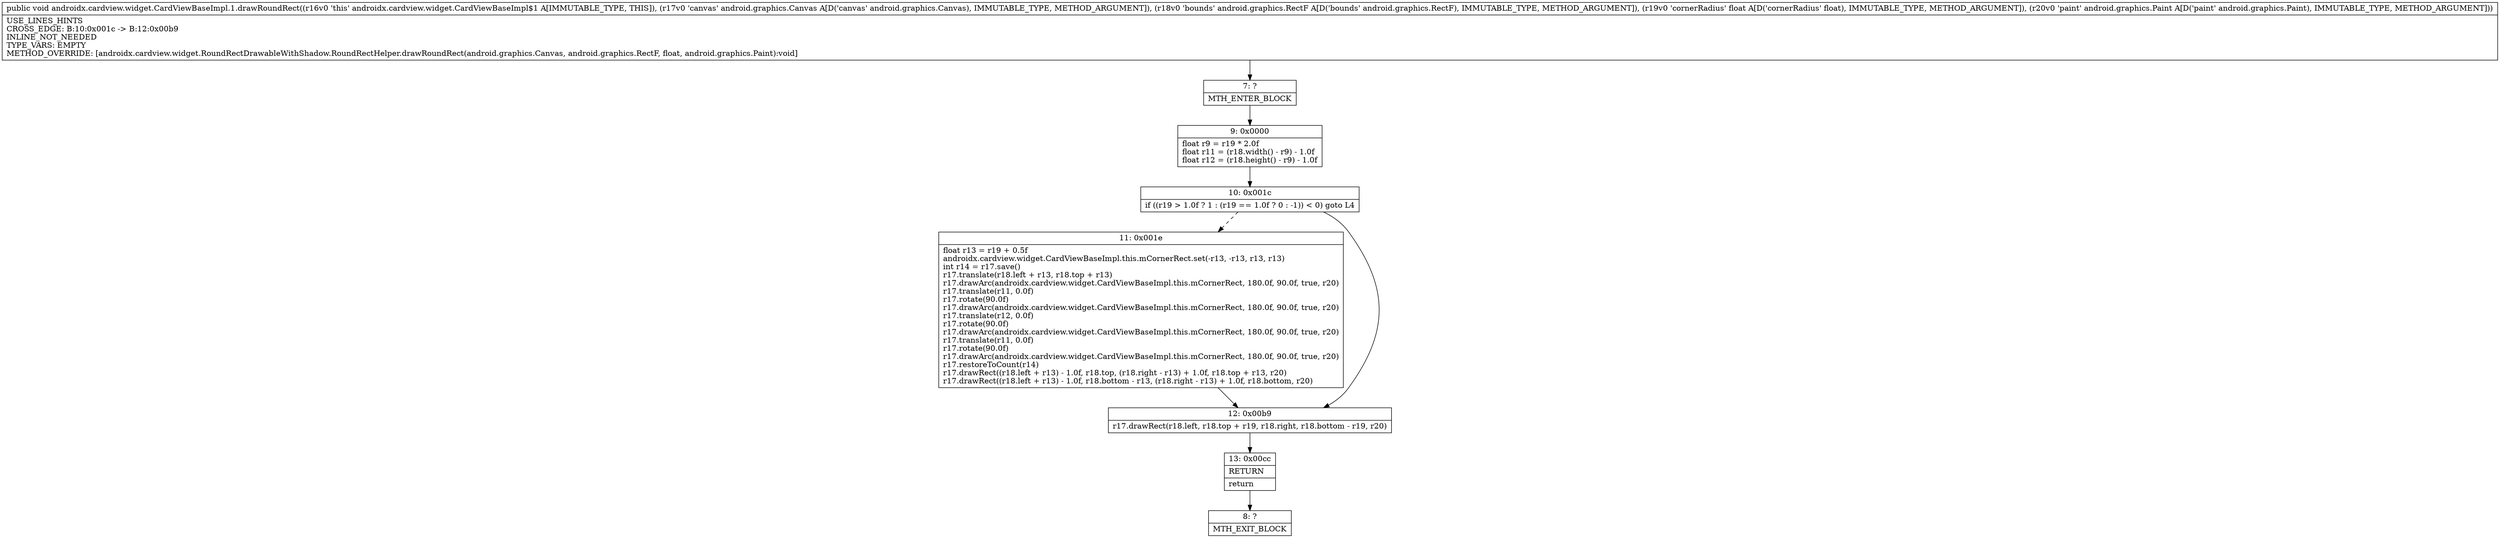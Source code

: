 digraph "CFG forandroidx.cardview.widget.CardViewBaseImpl.1.drawRoundRect(Landroid\/graphics\/Canvas;Landroid\/graphics\/RectF;FLandroid\/graphics\/Paint;)V" {
Node_7 [shape=record,label="{7\:\ ?|MTH_ENTER_BLOCK\l}"];
Node_9 [shape=record,label="{9\:\ 0x0000|float r9 = r19 * 2.0f\lfloat r11 = (r18.width() \- r9) \- 1.0f\lfloat r12 = (r18.height() \- r9) \- 1.0f\l}"];
Node_10 [shape=record,label="{10\:\ 0x001c|if ((r19 \> 1.0f ? 1 : (r19 == 1.0f ? 0 : \-1)) \< 0) goto L4\l}"];
Node_11 [shape=record,label="{11\:\ 0x001e|float r13 = r19 + 0.5f\landroidx.cardview.widget.CardViewBaseImpl.this.mCornerRect.set(\-r13, \-r13, r13, r13)\lint r14 = r17.save()\lr17.translate(r18.left + r13, r18.top + r13)\lr17.drawArc(androidx.cardview.widget.CardViewBaseImpl.this.mCornerRect, 180.0f, 90.0f, true, r20)\lr17.translate(r11, 0.0f)\lr17.rotate(90.0f)\lr17.drawArc(androidx.cardview.widget.CardViewBaseImpl.this.mCornerRect, 180.0f, 90.0f, true, r20)\lr17.translate(r12, 0.0f)\lr17.rotate(90.0f)\lr17.drawArc(androidx.cardview.widget.CardViewBaseImpl.this.mCornerRect, 180.0f, 90.0f, true, r20)\lr17.translate(r11, 0.0f)\lr17.rotate(90.0f)\lr17.drawArc(androidx.cardview.widget.CardViewBaseImpl.this.mCornerRect, 180.0f, 90.0f, true, r20)\lr17.restoreToCount(r14)\lr17.drawRect((r18.left + r13) \- 1.0f, r18.top, (r18.right \- r13) + 1.0f, r18.top + r13, r20)\lr17.drawRect((r18.left + r13) \- 1.0f, r18.bottom \- r13, (r18.right \- r13) + 1.0f, r18.bottom, r20)\l}"];
Node_12 [shape=record,label="{12\:\ 0x00b9|r17.drawRect(r18.left, r18.top + r19, r18.right, r18.bottom \- r19, r20)\l}"];
Node_13 [shape=record,label="{13\:\ 0x00cc|RETURN\l|return\l}"];
Node_8 [shape=record,label="{8\:\ ?|MTH_EXIT_BLOCK\l}"];
MethodNode[shape=record,label="{public void androidx.cardview.widget.CardViewBaseImpl.1.drawRoundRect((r16v0 'this' androidx.cardview.widget.CardViewBaseImpl$1 A[IMMUTABLE_TYPE, THIS]), (r17v0 'canvas' android.graphics.Canvas A[D('canvas' android.graphics.Canvas), IMMUTABLE_TYPE, METHOD_ARGUMENT]), (r18v0 'bounds' android.graphics.RectF A[D('bounds' android.graphics.RectF), IMMUTABLE_TYPE, METHOD_ARGUMENT]), (r19v0 'cornerRadius' float A[D('cornerRadius' float), IMMUTABLE_TYPE, METHOD_ARGUMENT]), (r20v0 'paint' android.graphics.Paint A[D('paint' android.graphics.Paint), IMMUTABLE_TYPE, METHOD_ARGUMENT]))  | USE_LINES_HINTS\lCROSS_EDGE: B:10:0x001c \-\> B:12:0x00b9\lINLINE_NOT_NEEDED\lTYPE_VARS: EMPTY\lMETHOD_OVERRIDE: [androidx.cardview.widget.RoundRectDrawableWithShadow.RoundRectHelper.drawRoundRect(android.graphics.Canvas, android.graphics.RectF, float, android.graphics.Paint):void]\l}"];
MethodNode -> Node_7;Node_7 -> Node_9;
Node_9 -> Node_10;
Node_10 -> Node_11[style=dashed];
Node_10 -> Node_12;
Node_11 -> Node_12;
Node_12 -> Node_13;
Node_13 -> Node_8;
}

